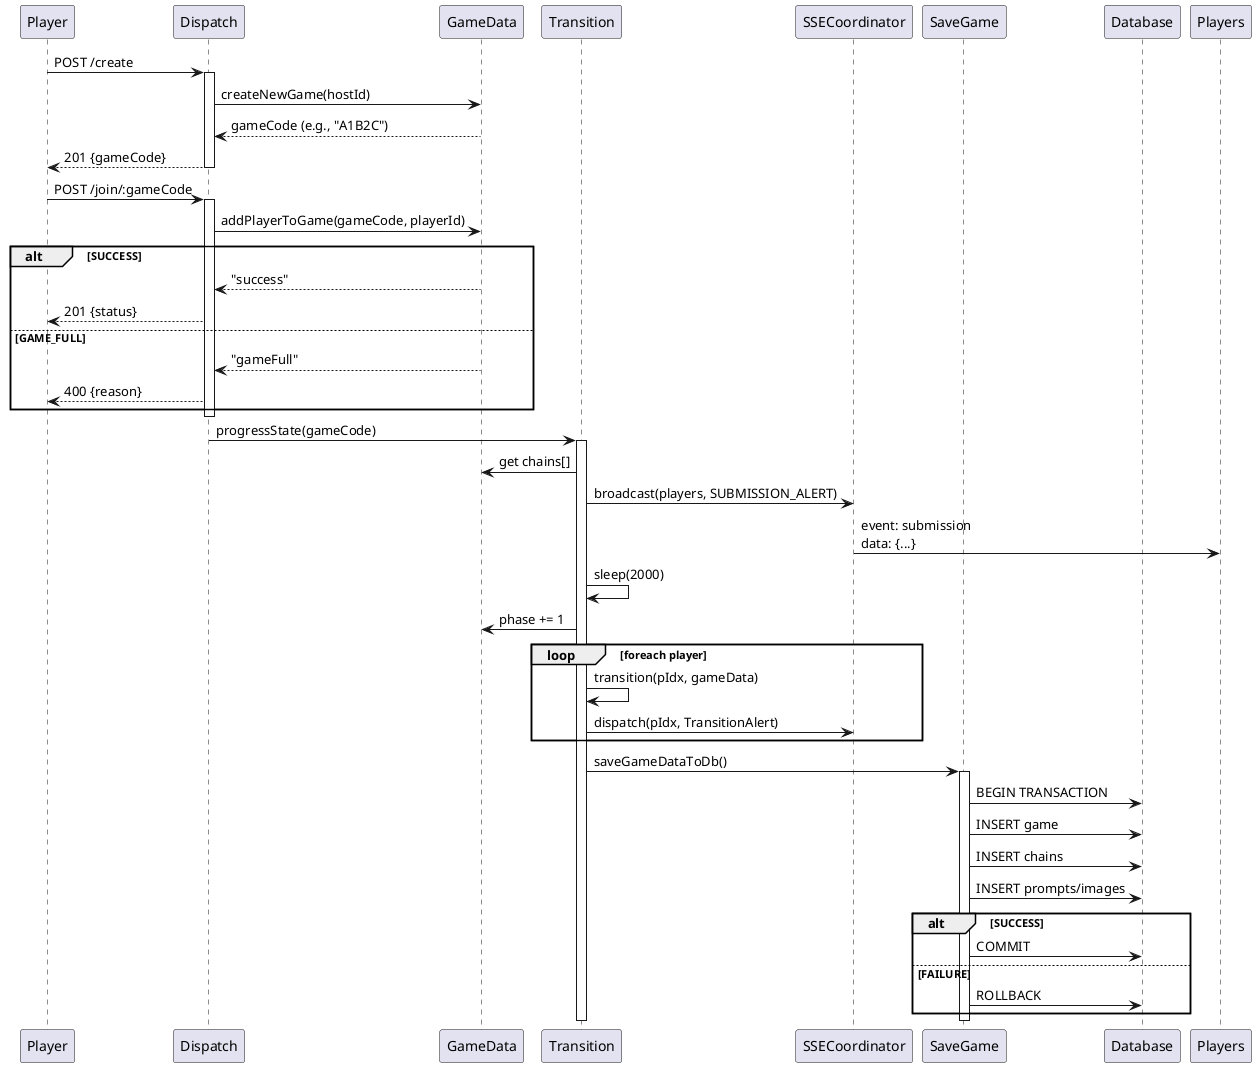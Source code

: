 @startuml
participant Player
participant Dispatch
participant GameData
participant Transition
participant SSECoordinator
participant SaveGame
participant Database

Player -> Dispatch: POST /create
activate Dispatch
Dispatch -> GameData: createNewGame(hostId)
GameData --> Dispatch: gameCode (e.g., "A1B2C")
Dispatch --> Player: 201 {gameCode}
deactivate Dispatch

Player -> Dispatch: POST /join/:gameCode
activate Dispatch
Dispatch -> GameData: addPlayerToGame(gameCode, playerId)
alt SUCCESS
GameData --> Dispatch: "success"
Dispatch --> Player: 201 {status}
else GAME_FULL
GameData --> Dispatch: "gameFull"
Dispatch --> Player: 400 {reason}
end
deactivate Dispatch

Dispatch -> Transition: progressState(gameCode)
activate Transition
Transition -> GameData: get chains[]
Transition -> SSECoordinator: broadcast(players, SUBMISSION_ALERT)
SSECoordinator -> Players: event: submission\ndata: {...}
Transition -> Transition: sleep(2000)
Transition -> GameData: phase += 1
loop foreach player
Transition -> Transition: transition(pIdx, gameData)
Transition -> SSECoordinator: dispatch(pIdx, TransitionAlert)
end
Transition -> SaveGame: saveGameDataToDb()
activate SaveGame
SaveGame -> Database: BEGIN TRANSACTION
SaveGame -> Database: INSERT game
SaveGame -> Database: INSERT chains
SaveGame -> Database: INSERT prompts/images
alt SUCCESS
SaveGame -> Database: COMMIT
else FAILURE
SaveGame -> Database: ROLLBACK
end
deactivate SaveGame
deactivate Transition
@enduml